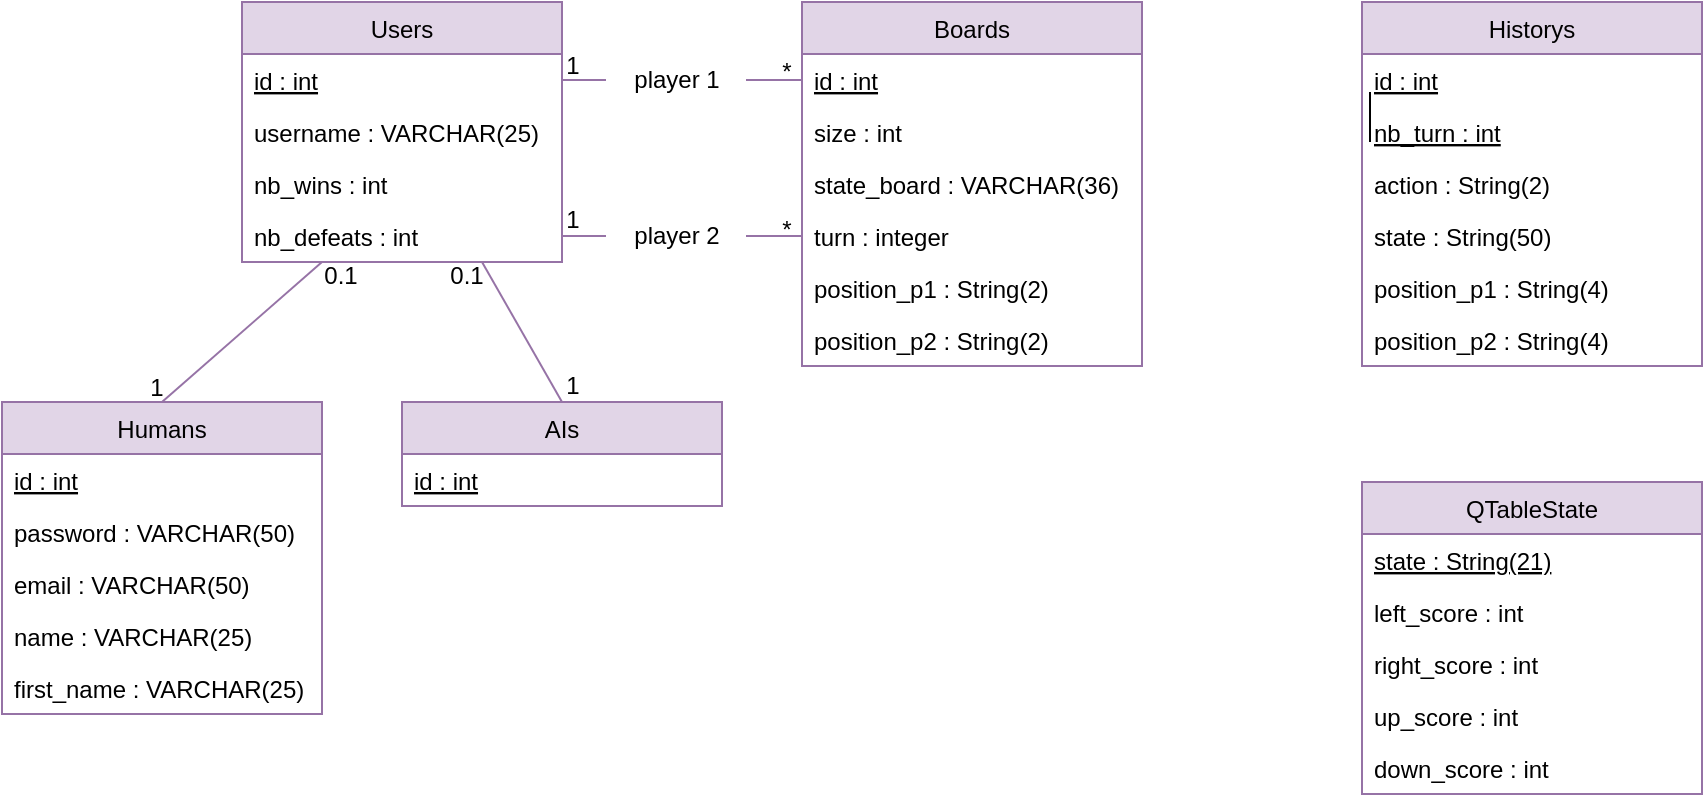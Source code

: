<mxfile version="20.6.2" type="device" pages="2"><diagram id="ECqPAIKevTQDK2-hRCN7" name="Models"><mxGraphModel dx="1406" dy="728" grid="1" gridSize="10" guides="1" tooltips="1" connect="1" arrows="1" fold="1" page="1" pageScale="1" pageWidth="1169" pageHeight="827" math="0" shadow="0"><root><mxCell id="0"/><mxCell id="1" parent="0"/><mxCell id="ffPsNqm8HYNUkTnWf5Vx-1" value="Users" style="swimlane;fontStyle=0;childLayout=stackLayout;horizontal=1;startSize=26;fillColor=#e1d5e7;horizontalStack=0;resizeParent=1;resizeParentMax=0;resizeLast=0;collapsible=1;marginBottom=0;strokeColor=#9673a6;" parent="1" vertex="1"><mxGeometry x="240" y="80" width="160" height="130" as="geometry"/></mxCell><mxCell id="ffPsNqm8HYNUkTnWf5Vx-2" value="id : int" style="text;strokeColor=none;fillColor=none;align=left;verticalAlign=top;spacingLeft=4;spacingRight=4;overflow=hidden;rotatable=0;points=[[0,0.5],[1,0.5]];portConstraint=eastwest;fontStyle=4" parent="ffPsNqm8HYNUkTnWf5Vx-1" vertex="1"><mxGeometry y="26" width="160" height="26" as="geometry"/></mxCell><mxCell id="ffPsNqm8HYNUkTnWf5Vx-3" value="username : VARCHAR(25)" style="text;strokeColor=none;fillColor=none;align=left;verticalAlign=top;spacingLeft=4;spacingRight=4;overflow=hidden;rotatable=0;points=[[0,0.5],[1,0.5]];portConstraint=eastwest;" parent="ffPsNqm8HYNUkTnWf5Vx-1" vertex="1"><mxGeometry y="52" width="160" height="26" as="geometry"/></mxCell><mxCell id="ffPsNqm8HYNUkTnWf5Vx-4" value="nb_wins : int    " style="text;strokeColor=none;fillColor=none;align=left;verticalAlign=top;spacingLeft=4;spacingRight=4;overflow=hidden;rotatable=0;points=[[0,0.5],[1,0.5]];portConstraint=eastwest;" parent="ffPsNqm8HYNUkTnWf5Vx-1" vertex="1"><mxGeometry y="78" width="160" height="26" as="geometry"/></mxCell><mxCell id="ffPsNqm8HYNUkTnWf5Vx-5" value="nb_defeats : int" style="text;strokeColor=none;fillColor=none;align=left;verticalAlign=top;spacingLeft=4;spacingRight=4;overflow=hidden;rotatable=0;points=[[0,0.5],[1,0.5]];portConstraint=eastwest;" parent="ffPsNqm8HYNUkTnWf5Vx-1" vertex="1"><mxGeometry y="104" width="160" height="26" as="geometry"/></mxCell><mxCell id="ffPsNqm8HYNUkTnWf5Vx-38" style="rounded=0;orthogonalLoop=1;jettySize=auto;html=1;exitX=0.5;exitY=0;exitDx=0;exitDy=0;endArrow=none;endFill=0;fillColor=#e1d5e7;strokeColor=#9673a6;" parent="1" source="ffPsNqm8HYNUkTnWf5Vx-6" edge="1"><mxGeometry relative="1" as="geometry"><mxPoint x="280" y="210" as="targetPoint"/></mxGeometry></mxCell><mxCell id="ffPsNqm8HYNUkTnWf5Vx-6" value="Humans" style="swimlane;fontStyle=0;childLayout=stackLayout;horizontal=1;startSize=26;fillColor=#e1d5e7;horizontalStack=0;resizeParent=1;resizeParentMax=0;resizeLast=0;collapsible=1;marginBottom=0;strokeColor=#9673a6;" parent="1" vertex="1"><mxGeometry x="120" y="280" width="160" height="156" as="geometry"/></mxCell><mxCell id="ffPsNqm8HYNUkTnWf5Vx-7" value="id : int" style="text;strokeColor=none;fillColor=none;align=left;verticalAlign=top;spacingLeft=4;spacingRight=4;overflow=hidden;rotatable=0;points=[[0,0.5],[1,0.5]];portConstraint=eastwest;fontStyle=4" parent="ffPsNqm8HYNUkTnWf5Vx-6" vertex="1"><mxGeometry y="26" width="160" height="26" as="geometry"/></mxCell><mxCell id="ffPsNqm8HYNUkTnWf5Vx-8" value="password : VARCHAR(50)" style="text;strokeColor=none;fillColor=none;align=left;verticalAlign=top;spacingLeft=4;spacingRight=4;overflow=hidden;rotatable=0;points=[[0,0.5],[1,0.5]];portConstraint=eastwest;" parent="ffPsNqm8HYNUkTnWf5Vx-6" vertex="1"><mxGeometry y="52" width="160" height="26" as="geometry"/></mxCell><mxCell id="ffPsNqm8HYNUkTnWf5Vx-11" value="email : VARCHAR(50)" style="text;strokeColor=none;fillColor=none;align=left;verticalAlign=top;spacingLeft=4;spacingRight=4;overflow=hidden;rotatable=0;points=[[0,0.5],[1,0.5]];portConstraint=eastwest;" parent="ffPsNqm8HYNUkTnWf5Vx-6" vertex="1"><mxGeometry y="78" width="160" height="26" as="geometry"/></mxCell><mxCell id="ffPsNqm8HYNUkTnWf5Vx-9" value="name : VARCHAR(25)" style="text;strokeColor=none;fillColor=none;align=left;verticalAlign=top;spacingLeft=4;spacingRight=4;overflow=hidden;rotatable=0;points=[[0,0.5],[1,0.5]];portConstraint=eastwest;" parent="ffPsNqm8HYNUkTnWf5Vx-6" vertex="1"><mxGeometry y="104" width="160" height="26" as="geometry"/></mxCell><mxCell id="ffPsNqm8HYNUkTnWf5Vx-10" value="first_name : VARCHAR(25)" style="text;strokeColor=none;fillColor=none;align=left;verticalAlign=top;spacingLeft=4;spacingRight=4;overflow=hidden;rotatable=0;points=[[0,0.5],[1,0.5]];portConstraint=eastwest;" parent="ffPsNqm8HYNUkTnWf5Vx-6" vertex="1"><mxGeometry y="130" width="160" height="26" as="geometry"/></mxCell><mxCell id="ffPsNqm8HYNUkTnWf5Vx-39" style="rounded=0;orthogonalLoop=1;jettySize=auto;html=1;exitX=0.5;exitY=0;exitDx=0;exitDy=0;endArrow=none;endFill=0;fillColor=#e1d5e7;strokeColor=#9673a6;" parent="1" source="ffPsNqm8HYNUkTnWf5Vx-12" edge="1"><mxGeometry relative="1" as="geometry"><mxPoint x="360" y="210" as="targetPoint"/></mxGeometry></mxCell><mxCell id="ffPsNqm8HYNUkTnWf5Vx-12" value="AIs" style="swimlane;fontStyle=0;childLayout=stackLayout;horizontal=1;startSize=26;fillColor=#e1d5e7;horizontalStack=0;resizeParent=1;resizeParentMax=0;resizeLast=0;collapsible=1;marginBottom=0;strokeColor=#9673a6;" parent="1" vertex="1"><mxGeometry x="320" y="280" width="160" height="52" as="geometry"/></mxCell><mxCell id="ffPsNqm8HYNUkTnWf5Vx-13" value="id : int" style="text;strokeColor=none;fillColor=none;align=left;verticalAlign=top;spacingLeft=4;spacingRight=4;overflow=hidden;rotatable=0;points=[[0,0.5],[1,0.5]];portConstraint=eastwest;fontStyle=4" parent="ffPsNqm8HYNUkTnWf5Vx-12" vertex="1"><mxGeometry y="26" width="160" height="26" as="geometry"/></mxCell><mxCell id="ffPsNqm8HYNUkTnWf5Vx-17" value="Boards" style="swimlane;fontStyle=0;childLayout=stackLayout;horizontal=1;startSize=26;fillColor=#e1d5e7;horizontalStack=0;resizeParent=1;resizeParentMax=0;resizeLast=0;collapsible=1;marginBottom=0;strokeColor=#9673a6;" parent="1" vertex="1"><mxGeometry x="520" y="80" width="170" height="182" as="geometry"/></mxCell><mxCell id="ffPsNqm8HYNUkTnWf5Vx-18" value="id : int" style="text;strokeColor=none;fillColor=none;align=left;verticalAlign=top;spacingLeft=4;spacingRight=4;overflow=hidden;rotatable=0;points=[[0,0.5],[1,0.5]];portConstraint=eastwest;fontStyle=4" parent="ffPsNqm8HYNUkTnWf5Vx-17" vertex="1"><mxGeometry y="26" width="170" height="26" as="geometry"/></mxCell><mxCell id="ffPsNqm8HYNUkTnWf5Vx-19" value="size : int" style="text;strokeColor=none;fillColor=none;align=left;verticalAlign=top;spacingLeft=4;spacingRight=4;overflow=hidden;rotatable=0;points=[[0,0.5],[1,0.5]];portConstraint=eastwest;" parent="ffPsNqm8HYNUkTnWf5Vx-17" vertex="1"><mxGeometry y="52" width="170" height="26" as="geometry"/></mxCell><mxCell id="ffPsNqm8HYNUkTnWf5Vx-20" value="state_board : VARCHAR(36)" style="text;strokeColor=none;fillColor=none;align=left;verticalAlign=top;spacingLeft=4;spacingRight=4;overflow=hidden;rotatable=0;points=[[0,0.5],[1,0.5]];portConstraint=eastwest;" parent="ffPsNqm8HYNUkTnWf5Vx-17" vertex="1"><mxGeometry y="78" width="170" height="26" as="geometry"/></mxCell><mxCell id="ffPsNqm8HYNUkTnWf5Vx-21" value="turn : integer" style="text;strokeColor=none;fillColor=none;align=left;verticalAlign=top;spacingLeft=4;spacingRight=4;overflow=hidden;rotatable=0;points=[[0,0.5],[1,0.5]];portConstraint=eastwest;" parent="ffPsNqm8HYNUkTnWf5Vx-17" vertex="1"><mxGeometry y="104" width="170" height="26" as="geometry"/></mxCell><mxCell id="ffPsNqm8HYNUkTnWf5Vx-22" value="position_p1 : String(2)" style="text;strokeColor=none;fillColor=none;align=left;verticalAlign=top;spacingLeft=4;spacingRight=4;overflow=hidden;rotatable=0;points=[[0,0.5],[1,0.5]];portConstraint=eastwest;" parent="ffPsNqm8HYNUkTnWf5Vx-17" vertex="1"><mxGeometry y="130" width="170" height="26" as="geometry"/></mxCell><mxCell id="ffPsNqm8HYNUkTnWf5Vx-23" value="position_p2 : String(2)" style="text;strokeColor=none;fillColor=none;align=left;verticalAlign=top;spacingLeft=4;spacingRight=4;overflow=hidden;rotatable=0;points=[[0,0.5],[1,0.5]];portConstraint=eastwest;" parent="ffPsNqm8HYNUkTnWf5Vx-17" vertex="1"><mxGeometry y="156" width="170" height="26" as="geometry"/></mxCell><mxCell id="ffPsNqm8HYNUkTnWf5Vx-24" value="Historys" style="swimlane;fontStyle=0;childLayout=stackLayout;horizontal=1;startSize=26;fillColor=#e1d5e7;horizontalStack=0;resizeParent=1;resizeParentMax=0;resizeLast=0;collapsible=1;marginBottom=0;strokeColor=#9673a6;" parent="1" vertex="1"><mxGeometry x="800" y="80" width="170" height="182" as="geometry"/></mxCell><mxCell id="ffPsNqm8HYNUkTnWf5Vx-25" value="id : int" style="text;strokeColor=none;fillColor=none;align=left;verticalAlign=top;spacingLeft=4;spacingRight=4;overflow=hidden;rotatable=0;points=[[0,0.5],[1,0.5]];portConstraint=eastwest;fontStyle=4" parent="ffPsNqm8HYNUkTnWf5Vx-24" vertex="1"><mxGeometry y="26" width="170" height="26" as="geometry"/></mxCell><mxCell id="ffPsNqm8HYNUkTnWf5Vx-61" style="edgeStyle=none;rounded=0;orthogonalLoop=1;jettySize=auto;html=1;endArrow=none;endFill=0;" parent="ffPsNqm8HYNUkTnWf5Vx-24" edge="1"><mxGeometry relative="1" as="geometry"><mxPoint x="4" y="45" as="targetPoint"/><mxPoint x="4" y="70" as="sourcePoint"/></mxGeometry></mxCell><mxCell id="ffPsNqm8HYNUkTnWf5Vx-26" value="nb_turn : int" style="text;strokeColor=none;fillColor=none;align=left;verticalAlign=top;spacingLeft=4;spacingRight=4;overflow=hidden;rotatable=0;points=[[0,0.5],[1,0.5]];portConstraint=eastwest;fontStyle=4" parent="ffPsNqm8HYNUkTnWf5Vx-24" vertex="1"><mxGeometry y="52" width="170" height="26" as="geometry"/></mxCell><mxCell id="ffPsNqm8HYNUkTnWf5Vx-27" value="action : String(2)" style="text;strokeColor=none;fillColor=none;align=left;verticalAlign=top;spacingLeft=4;spacingRight=4;overflow=hidden;rotatable=0;points=[[0,0.5],[1,0.5]];portConstraint=eastwest;" parent="ffPsNqm8HYNUkTnWf5Vx-24" vertex="1"><mxGeometry y="78" width="170" height="26" as="geometry"/></mxCell><mxCell id="ffPsNqm8HYNUkTnWf5Vx-28" value="state : String(50)" style="text;strokeColor=none;fillColor=none;align=left;verticalAlign=top;spacingLeft=4;spacingRight=4;overflow=hidden;rotatable=0;points=[[0,0.5],[1,0.5]];portConstraint=eastwest;" parent="ffPsNqm8HYNUkTnWf5Vx-24" vertex="1"><mxGeometry y="104" width="170" height="26" as="geometry"/></mxCell><mxCell id="ffPsNqm8HYNUkTnWf5Vx-29" value="position_p1 : String(4)" style="text;strokeColor=none;fillColor=none;align=left;verticalAlign=top;spacingLeft=4;spacingRight=4;overflow=hidden;rotatable=0;points=[[0,0.5],[1,0.5]];portConstraint=eastwest;" parent="ffPsNqm8HYNUkTnWf5Vx-24" vertex="1"><mxGeometry y="130" width="170" height="26" as="geometry"/></mxCell><mxCell id="ffPsNqm8HYNUkTnWf5Vx-30" value="position_p2 : String(4)" style="text;strokeColor=none;fillColor=none;align=left;verticalAlign=top;spacingLeft=4;spacingRight=4;overflow=hidden;rotatable=0;points=[[0,0.5],[1,0.5]];portConstraint=eastwest;" parent="ffPsNqm8HYNUkTnWf5Vx-24" vertex="1"><mxGeometry y="156" width="170" height="26" as="geometry"/></mxCell><mxCell id="ffPsNqm8HYNUkTnWf5Vx-31" value="QTableState" style="swimlane;fontStyle=0;childLayout=stackLayout;horizontal=1;startSize=26;fillColor=#e1d5e7;horizontalStack=0;resizeParent=1;resizeParentMax=0;resizeLast=0;collapsible=1;marginBottom=0;strokeColor=#9673a6;" parent="1" vertex="1"><mxGeometry x="800" y="320" width="170" height="156" as="geometry"/></mxCell><mxCell id="ffPsNqm8HYNUkTnWf5Vx-32" value="state : String(21)" style="text;strokeColor=none;fillColor=none;align=left;verticalAlign=top;spacingLeft=4;spacingRight=4;overflow=hidden;rotatable=0;points=[[0,0.5],[1,0.5]];portConstraint=eastwest;fontStyle=4" parent="ffPsNqm8HYNUkTnWf5Vx-31" vertex="1"><mxGeometry y="26" width="170" height="26" as="geometry"/></mxCell><mxCell id="ffPsNqm8HYNUkTnWf5Vx-33" value="left_score : int" style="text;strokeColor=none;fillColor=none;align=left;verticalAlign=top;spacingLeft=4;spacingRight=4;overflow=hidden;rotatable=0;points=[[0,0.5],[1,0.5]];portConstraint=eastwest;" parent="ffPsNqm8HYNUkTnWf5Vx-31" vertex="1"><mxGeometry y="52" width="170" height="26" as="geometry"/></mxCell><mxCell id="ffPsNqm8HYNUkTnWf5Vx-34" value="right_score : int" style="text;strokeColor=none;fillColor=none;align=left;verticalAlign=top;spacingLeft=4;spacingRight=4;overflow=hidden;rotatable=0;points=[[0,0.5],[1,0.5]];portConstraint=eastwest;" parent="ffPsNqm8HYNUkTnWf5Vx-31" vertex="1"><mxGeometry y="78" width="170" height="26" as="geometry"/></mxCell><mxCell id="ffPsNqm8HYNUkTnWf5Vx-35" value="up_score : int" style="text;strokeColor=none;fillColor=none;align=left;verticalAlign=top;spacingLeft=4;spacingRight=4;overflow=hidden;rotatable=0;points=[[0,0.5],[1,0.5]];portConstraint=eastwest;" parent="ffPsNqm8HYNUkTnWf5Vx-31" vertex="1"><mxGeometry y="104" width="170" height="26" as="geometry"/></mxCell><mxCell id="ffPsNqm8HYNUkTnWf5Vx-36" value="down_score : int" style="text;strokeColor=none;fillColor=none;align=left;verticalAlign=top;spacingLeft=4;spacingRight=4;overflow=hidden;rotatable=0;points=[[0,0.5],[1,0.5]];portConstraint=eastwest;" parent="ffPsNqm8HYNUkTnWf5Vx-31" vertex="1"><mxGeometry y="130" width="170" height="26" as="geometry"/></mxCell><mxCell id="ffPsNqm8HYNUkTnWf5Vx-40" style="edgeStyle=orthogonalEdgeStyle;rounded=0;orthogonalLoop=1;jettySize=auto;html=1;exitX=1;exitY=0.5;exitDx=0;exitDy=0;entryX=0;entryY=0.5;entryDx=0;entryDy=0;endArrow=none;endFill=0;startArrow=none;fillColor=#e1d5e7;strokeColor=#9673a6;" parent="1" source="ffPsNqm8HYNUkTnWf5Vx-44" target="ffPsNqm8HYNUkTnWf5Vx-18" edge="1"><mxGeometry relative="1" as="geometry"/></mxCell><mxCell id="ffPsNqm8HYNUkTnWf5Vx-42" style="edgeStyle=orthogonalEdgeStyle;rounded=0;orthogonalLoop=1;jettySize=auto;html=1;exitX=1;exitY=0.5;exitDx=0;exitDy=0;entryX=0;entryY=0.5;entryDx=0;entryDy=0;endArrow=none;endFill=0;startArrow=none;fillColor=#e1d5e7;strokeColor=#9673a6;" parent="1" source="ffPsNqm8HYNUkTnWf5Vx-45" target="ffPsNqm8HYNUkTnWf5Vx-21" edge="1"><mxGeometry relative="1" as="geometry"/></mxCell><mxCell id="ffPsNqm8HYNUkTnWf5Vx-47" value="1" style="text;html=1;align=center;verticalAlign=middle;resizable=0;points=[];autosize=1;strokeColor=none;fillColor=none;" parent="1" vertex="1"><mxGeometry x="390" y="97" width="30" height="30" as="geometry"/></mxCell><mxCell id="ffPsNqm8HYNUkTnWf5Vx-48" value="*" style="text;html=1;align=center;verticalAlign=middle;resizable=0;points=[];autosize=1;strokeColor=none;fillColor=none;" parent="1" vertex="1"><mxGeometry x="497" y="100" width="30" height="30" as="geometry"/></mxCell><mxCell id="ffPsNqm8HYNUkTnWf5Vx-50" value="*" style="text;html=1;align=center;verticalAlign=middle;resizable=0;points=[];autosize=1;strokeColor=none;fillColor=none;" parent="1" vertex="1"><mxGeometry x="497" y="179" width="30" height="30" as="geometry"/></mxCell><mxCell id="ffPsNqm8HYNUkTnWf5Vx-51" value="1" style="text;html=1;align=center;verticalAlign=middle;resizable=0;points=[];autosize=1;strokeColor=none;fillColor=none;" parent="1" vertex="1"><mxGeometry x="390" y="174" width="30" height="30" as="geometry"/></mxCell><mxCell id="ffPsNqm8HYNUkTnWf5Vx-44" value="player 1" style="text;html=1;align=center;verticalAlign=middle;resizable=0;points=[];autosize=1;strokeColor=none;fillColor=none;" parent="1" vertex="1"><mxGeometry x="422" y="104" width="70" height="30" as="geometry"/></mxCell><mxCell id="ffPsNqm8HYNUkTnWf5Vx-52" value="" style="edgeStyle=orthogonalEdgeStyle;rounded=0;orthogonalLoop=1;jettySize=auto;html=1;exitX=1;exitY=0.5;exitDx=0;exitDy=0;entryX=0;entryY=0.5;entryDx=0;entryDy=0;endArrow=none;endFill=0;fillColor=#e1d5e7;strokeColor=#9673a6;" parent="1" source="ffPsNqm8HYNUkTnWf5Vx-2" target="ffPsNqm8HYNUkTnWf5Vx-44" edge="1"><mxGeometry relative="1" as="geometry"><mxPoint x="400" y="119" as="sourcePoint"/><mxPoint x="520" y="119" as="targetPoint"/></mxGeometry></mxCell><mxCell id="ffPsNqm8HYNUkTnWf5Vx-45" value="player 2" style="text;html=1;align=center;verticalAlign=middle;resizable=0;points=[];autosize=1;strokeColor=none;fillColor=none;" parent="1" vertex="1"><mxGeometry x="422" y="182" width="70" height="30" as="geometry"/></mxCell><mxCell id="ffPsNqm8HYNUkTnWf5Vx-55" value="" style="edgeStyle=orthogonalEdgeStyle;rounded=0;orthogonalLoop=1;jettySize=auto;html=1;exitX=1;exitY=0.5;exitDx=0;exitDy=0;entryX=0;entryY=0.5;entryDx=0;entryDy=0;endArrow=none;endFill=0;fillColor=#e1d5e7;strokeColor=#9673a6;" parent="1" source="ffPsNqm8HYNUkTnWf5Vx-5" target="ffPsNqm8HYNUkTnWf5Vx-45" edge="1"><mxGeometry relative="1" as="geometry"><mxPoint x="400" y="197" as="sourcePoint"/><mxPoint x="520" y="197" as="targetPoint"/></mxGeometry></mxCell><mxCell id="ffPsNqm8HYNUkTnWf5Vx-57" value="1" style="text;html=1;align=center;verticalAlign=middle;resizable=0;points=[];autosize=1;strokeColor=none;fillColor=none;" parent="1" vertex="1"><mxGeometry x="390" y="257" width="30" height="30" as="geometry"/></mxCell><mxCell id="ffPsNqm8HYNUkTnWf5Vx-58" value="0.1" style="text;html=1;align=center;verticalAlign=middle;resizable=0;points=[];autosize=1;strokeColor=none;fillColor=none;" parent="1" vertex="1"><mxGeometry x="332" y="202" width="40" height="30" as="geometry"/></mxCell><mxCell id="ffPsNqm8HYNUkTnWf5Vx-59" value="1" style="text;html=1;align=center;verticalAlign=middle;resizable=0;points=[];autosize=1;strokeColor=none;fillColor=none;" parent="1" vertex="1"><mxGeometry x="182" y="258" width="30" height="30" as="geometry"/></mxCell><mxCell id="ffPsNqm8HYNUkTnWf5Vx-60" value="0.1" style="text;html=1;align=center;verticalAlign=middle;resizable=0;points=[];autosize=1;strokeColor=none;fillColor=none;" parent="1" vertex="1"><mxGeometry x="269" y="202" width="40" height="30" as="geometry"/></mxCell></root></mxGraphModel></diagram><diagram id="XebJXt1HuOipG7sqMz2E" name="Business"><mxGraphModel dx="1406" dy="728" grid="1" gridSize="10" guides="1" tooltips="1" connect="1" arrows="1" fold="1" page="1" pageScale="1" pageWidth="1169" pageHeight="827" math="0" shadow="0"><root><mxCell id="0"/><mxCell id="1" parent="0"/><mxCell id="zXV8MyUTDNBtJoOZDVzd-1" value="Board" style="swimlane;fontStyle=1;align=center;verticalAlign=top;childLayout=stackLayout;horizontal=1;startSize=26;horizontalStack=0;resizeParent=1;resizeParentMax=0;resizeLast=0;collapsible=1;marginBottom=0;fillColor=#e1d5e7;strokeColor=#9673a6;" parent="1" vertex="1"><mxGeometry x="200" y="40" width="240" height="684" as="geometry"/></mxCell><mxCell id="zXV8MyUTDNBtJoOZDVzd-2" value="id" style="text;strokeColor=none;fillColor=none;align=left;verticalAlign=top;spacingLeft=4;spacingRight=4;overflow=hidden;rotatable=0;points=[[0,0.5],[1,0.5]];portConstraint=eastwest;" parent="zXV8MyUTDNBtJoOZDVzd-1" vertex="1"><mxGeometry y="26" width="240" height="26" as="geometry"/></mxCell><mxCell id="zXV8MyUTDNBtJoOZDVzd-14" value="size" style="text;strokeColor=none;fillColor=none;align=left;verticalAlign=top;spacingLeft=4;spacingRight=4;overflow=hidden;rotatable=0;points=[[0,0.5],[1,0.5]];portConstraint=eastwest;" parent="zXV8MyUTDNBtJoOZDVzd-1" vertex="1"><mxGeometry y="52" width="240" height="26" as="geometry"/></mxCell><mxCell id="zXV8MyUTDNBtJoOZDVzd-15" value="state_board" style="text;strokeColor=none;fillColor=none;align=left;verticalAlign=top;spacingLeft=4;spacingRight=4;overflow=hidden;rotatable=0;points=[[0,0.5],[1,0.5]];portConstraint=eastwest;" parent="zXV8MyUTDNBtJoOZDVzd-1" vertex="1"><mxGeometry y="78" width="240" height="26" as="geometry"/></mxCell><mxCell id="zXV8MyUTDNBtJoOZDVzd-16" value="turn" style="text;strokeColor=none;fillColor=none;align=left;verticalAlign=top;spacingLeft=4;spacingRight=4;overflow=hidden;rotatable=0;points=[[0,0.5],[1,0.5]];portConstraint=eastwest;" parent="zXV8MyUTDNBtJoOZDVzd-1" vertex="1"><mxGeometry y="104" width="240" height="26" as="geometry"/></mxCell><mxCell id="zXV8MyUTDNBtJoOZDVzd-17" value="position_p1" style="text;strokeColor=none;fillColor=none;align=left;verticalAlign=top;spacingLeft=4;spacingRight=4;overflow=hidden;rotatable=0;points=[[0,0.5],[1,0.5]];portConstraint=eastwest;" parent="zXV8MyUTDNBtJoOZDVzd-1" vertex="1"><mxGeometry y="130" width="240" height="26" as="geometry"/></mxCell><mxCell id="zXV8MyUTDNBtJoOZDVzd-18" value="position_p2" style="text;strokeColor=none;fillColor=none;align=left;verticalAlign=top;spacingLeft=4;spacingRight=4;overflow=hidden;rotatable=0;points=[[0,0.5],[1,0.5]];portConstraint=eastwest;" parent="zXV8MyUTDNBtJoOZDVzd-1" vertex="1"><mxGeometry y="156" width="240" height="26" as="geometry"/></mxCell><mxCell id="zXV8MyUTDNBtJoOZDVzd-19" value="positions" style="text;strokeColor=none;fillColor=none;align=left;verticalAlign=top;spacingLeft=4;spacingRight=4;overflow=hidden;rotatable=0;points=[[0,0.5],[1,0.5]];portConstraint=eastwest;" parent="zXV8MyUTDNBtJoOZDVzd-1" vertex="1"><mxGeometry y="182" width="240" height="26" as="geometry"/></mxCell><mxCell id="zXV8MyUTDNBtJoOZDVzd-20" value="player_1" style="text;strokeColor=none;fillColor=none;align=left;verticalAlign=top;spacingLeft=4;spacingRight=4;overflow=hidden;rotatable=0;points=[[0,0.5],[1,0.5]];portConstraint=eastwest;" parent="zXV8MyUTDNBtJoOZDVzd-1" vertex="1"><mxGeometry y="208" width="240" height="26" as="geometry"/></mxCell><mxCell id="zXV8MyUTDNBtJoOZDVzd-21" value="player_2" style="text;strokeColor=none;fillColor=none;align=left;verticalAlign=top;spacingLeft=4;spacingRight=4;overflow=hidden;rotatable=0;points=[[0,0.5],[1,0.5]];portConstraint=eastwest;" parent="zXV8MyUTDNBtJoOZDVzd-1" vertex="1"><mxGeometry y="234" width="240" height="26" as="geometry"/></mxCell><mxCell id="zXV8MyUTDNBtJoOZDVzd-22" value="players" style="text;strokeColor=none;fillColor=none;align=left;verticalAlign=top;spacingLeft=4;spacingRight=4;overflow=hidden;rotatable=0;points=[[0,0.5],[1,0.5]];portConstraint=eastwest;" parent="zXV8MyUTDNBtJoOZDVzd-1" vertex="1"><mxGeometry y="260" width="240" height="26" as="geometry"/></mxCell><mxCell id="zXV8MyUTDNBtJoOZDVzd-23" value="nb_turn" style="text;strokeColor=none;fillColor=none;align=left;verticalAlign=top;spacingLeft=4;spacingRight=4;overflow=hidden;rotatable=0;points=[[0,0.5],[1,0.5]];portConstraint=eastwest;" parent="zXV8MyUTDNBtJoOZDVzd-1" vertex="1"><mxGeometry y="286" width="240" height="26" as="geometry"/></mxCell><mxCell id="zXV8MyUTDNBtJoOZDVzd-3" value="" style="line;strokeWidth=1;fillColor=none;align=left;verticalAlign=middle;spacingTop=-1;spacingLeft=3;spacingRight=3;rotatable=0;labelPosition=right;points=[];portConstraint=eastwest;strokeColor=inherit;" parent="zXV8MyUTDNBtJoOZDVzd-1" vertex="1"><mxGeometry y="312" width="240" height="8" as="geometry"/></mxCell><mxCell id="zXV8MyUTDNBtJoOZDVzd-4" value="play()" style="text;strokeColor=none;fillColor=none;align=left;verticalAlign=top;spacingLeft=4;spacingRight=4;overflow=hidden;rotatable=0;points=[[0,0.5],[1,0.5]];portConstraint=eastwest;" parent="zXV8MyUTDNBtJoOZDVzd-1" vertex="1"><mxGeometry y="320" width="240" height="26" as="geometry"/></mxCell><mxCell id="zXV8MyUTDNBtJoOZDVzd-24" value="delete_history()" style="text;strokeColor=none;fillColor=none;align=left;verticalAlign=top;spacingLeft=4;spacingRight=4;overflow=hidden;rotatable=0;points=[[0,0.5],[1,0.5]];portConstraint=eastwest;" parent="zXV8MyUTDNBtJoOZDVzd-1" vertex="1"><mxGeometry y="346" width="240" height="26" as="geometry"/></mxCell><mxCell id="zXV8MyUTDNBtJoOZDVzd-25" value="move_player(movement)" style="text;strokeColor=none;fillColor=none;align=left;verticalAlign=top;spacingLeft=4;spacingRight=4;overflow=hidden;rotatable=0;points=[[0,0.5],[1,0.5]];portConstraint=eastwest;" parent="zXV8MyUTDNBtJoOZDVzd-1" vertex="1"><mxGeometry y="372" width="240" height="26" as="geometry"/></mxCell><mxCell id="zXV8MyUTDNBtJoOZDVzd-26" value="get_move_possible(position)" style="text;strokeColor=none;fillColor=none;align=left;verticalAlign=top;spacingLeft=4;spacingRight=4;overflow=hidden;rotatable=0;points=[[0,0.5],[1,0.5]];portConstraint=eastwest;" parent="zXV8MyUTDNBtJoOZDVzd-1" vertex="1"><mxGeometry y="398" width="240" height="26" as="geometry"/></mxCell><mxCell id="zXV8MyUTDNBtJoOZDVzd-27" value="get_tab_state()" style="text;strokeColor=none;fillColor=none;align=left;verticalAlign=top;spacingLeft=4;spacingRight=4;overflow=hidden;rotatable=0;points=[[0,0.5],[1,0.5]];portConstraint=eastwest;" parent="zXV8MyUTDNBtJoOZDVzd-1" vertex="1"><mxGeometry y="424" width="240" height="26" as="geometry"/></mxCell><mxCell id="zXV8MyUTDNBtJoOZDVzd-28" value="update_state()" style="text;strokeColor=none;fillColor=none;align=left;verticalAlign=top;spacingLeft=4;spacingRight=4;overflow=hidden;rotatable=0;points=[[0,0.5],[1,0.5]];portConstraint=eastwest;" parent="zXV8MyUTDNBtJoOZDVzd-1" vertex="1"><mxGeometry y="450" width="240" height="26" as="geometry"/></mxCell><mxCell id="zXV8MyUTDNBtJoOZDVzd-29" value="update_enclosure(enclosure)" style="text;strokeColor=none;fillColor=none;align=left;verticalAlign=top;spacingLeft=4;spacingRight=4;overflow=hidden;rotatable=0;points=[[0,0.5],[1,0.5]];portConstraint=eastwest;" parent="zXV8MyUTDNBtJoOZDVzd-1" vertex="1"><mxGeometry y="476" width="240" height="26" as="geometry"/></mxCell><mxCell id="zXV8MyUTDNBtJoOZDVzd-30" value="check_enclosure()" style="text;strokeColor=none;fillColor=none;align=left;verticalAlign=top;spacingLeft=4;spacingRight=4;overflow=hidden;rotatable=0;points=[[0,0.5],[1,0.5]];portConstraint=eastwest;" parent="zXV8MyUTDNBtJoOZDVzd-1" vertex="1"><mxGeometry y="502" width="240" height="26" as="geometry"/></mxCell><mxCell id="zXV8MyUTDNBtJoOZDVzd-31" value="check_neighbour(enclosure, position)" style="text;strokeColor=none;fillColor=none;align=left;verticalAlign=top;spacingLeft=4;spacingRight=4;overflow=hidden;rotatable=0;points=[[0,0.5],[1,0.5]];portConstraint=eastwest;" parent="zXV8MyUTDNBtJoOZDVzd-1" vertex="1"><mxGeometry y="528" width="240" height="26" as="geometry"/></mxCell><mxCell id="zXV8MyUTDNBtJoOZDVzd-32" value="get_all_neighbour(position)" style="text;strokeColor=none;fillColor=none;align=left;verticalAlign=top;spacingLeft=4;spacingRight=4;overflow=hidden;rotatable=0;points=[[0,0.5],[1,0.5]];portConstraint=eastwest;" parent="zXV8MyUTDNBtJoOZDVzd-1" vertex="1"><mxGeometry y="554" width="240" height="26" as="geometry"/></mxCell><mxCell id="zXV8MyUTDNBtJoOZDVzd-33" value="get_neutral_cases(position)" style="text;strokeColor=none;fillColor=none;align=left;verticalAlign=top;spacingLeft=4;spacingRight=4;overflow=hidden;rotatable=0;points=[[0,0.5],[1,0.5]];portConstraint=eastwest;" parent="zXV8MyUTDNBtJoOZDVzd-1" vertex="1"><mxGeometry y="580" width="240" height="26" as="geometry"/></mxCell><mxCell id="zXV8MyUTDNBtJoOZDVzd-34" value="is_done()" style="text;strokeColor=none;fillColor=none;align=left;verticalAlign=top;spacingLeft=4;spacingRight=4;overflow=hidden;rotatable=0;points=[[0,0.5],[1,0.5]];portConstraint=eastwest;" parent="zXV8MyUTDNBtJoOZDVzd-1" vertex="1"><mxGeometry y="606" width="240" height="26" as="geometry"/></mxCell><mxCell id="zXV8MyUTDNBtJoOZDVzd-35" value="get_reward(state, statep1, current_player)" style="text;strokeColor=none;fillColor=none;align=left;verticalAlign=top;spacingLeft=4;spacingRight=4;overflow=hidden;rotatable=0;points=[[0,0.5],[1,0.5]];portConstraint=eastwest;" parent="zXV8MyUTDNBtJoOZDVzd-1" vertex="1"><mxGeometry y="632" width="240" height="26" as="geometry"/></mxCell><mxCell id="zXV8MyUTDNBtJoOZDVzd-36" value="save_history(action, state, pos1, pos2)" style="text;strokeColor=none;fillColor=none;align=left;verticalAlign=top;spacingLeft=4;spacingRight=4;overflow=hidden;rotatable=0;points=[[0,0.5],[1,0.5]];portConstraint=eastwest;" parent="zXV8MyUTDNBtJoOZDVzd-1" vertex="1"><mxGeometry y="658" width="240" height="26" as="geometry"/></mxCell></root></mxGraphModel></diagram></mxfile>